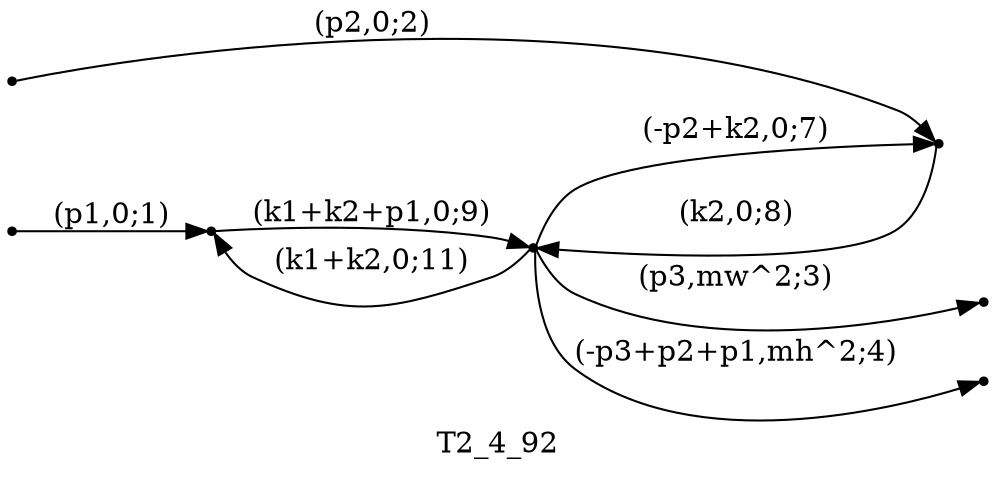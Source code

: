 digraph T2_4_92 {
  label="T2_4_92";
  rankdir="LR";
  subgraph edges {
    -1 -> 3 [label="(p1,0;1)"];
    -2 -> 1 [label="(p2,0;2)"];
    2 -> -3 [label="(p3,mw^2;3)"];
    2 -> -4 [label="(-p3+p2+p1,mh^2;4)"];
    2 -> 1 [label="(-p2+k2,0;7)"];
    1 -> 2 [label="(k2,0;8)"];
    3 -> 2 [label="(k1+k2+p1,0;9)"];
    2 -> 3 [label="(k1+k2,0;11)"];
  }
  subgraph incoming { rank="source"; -1; -2; }
  subgraph outgoing { rank="sink"; -3; -4; }
-4 [shape=point];
-3 [shape=point];
-2 [shape=point];
-1 [shape=point];
1 [shape=point];
2 [shape=point];
3 [shape=point];
}


